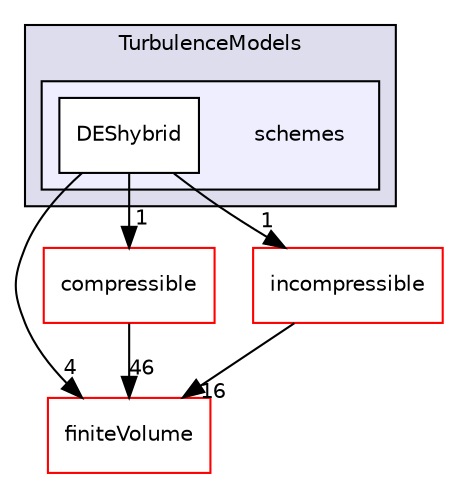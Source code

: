 digraph "src/TurbulenceModels/schemes" {
  bgcolor=transparent;
  compound=true
  node [ fontsize="10", fontname="Helvetica"];
  edge [ labelfontsize="10", labelfontname="Helvetica"];
  subgraph clusterdir_1eda626aeac0f0ad2848c36acaa5d501 {
    graph [ bgcolor="#ddddee", pencolor="black", label="TurbulenceModels" fontname="Helvetica", fontsize="10", URL="dir_1eda626aeac0f0ad2848c36acaa5d501.html"]
  subgraph clusterdir_f469eaa88156a671874f1f14da3b2bea {
    graph [ bgcolor="#eeeeff", pencolor="black", label="" URL="dir_f469eaa88156a671874f1f14da3b2bea.html"];
    dir_f469eaa88156a671874f1f14da3b2bea [shape=plaintext label="schemes"];
    dir_d14172b196fc87988844fc0a56da27ab [shape=box label="DEShybrid" color="black" fillcolor="white" style="filled" URL="dir_d14172b196fc87988844fc0a56da27ab.html"];
  }
  }
  dir_9bd15774b555cf7259a6fa18f99fe99b [shape=box label="finiteVolume" color="red" URL="dir_9bd15774b555cf7259a6fa18f99fe99b.html"];
  dir_7904bc8e3270082a35070ba525b2d08a [shape=box label="compressible" color="red" URL="dir_7904bc8e3270082a35070ba525b2d08a.html"];
  dir_65e3a25be7d63d0357fd279a6ba5d718 [shape=box label="incompressible" color="red" URL="dir_65e3a25be7d63d0357fd279a6ba5d718.html"];
  dir_d14172b196fc87988844fc0a56da27ab->dir_9bd15774b555cf7259a6fa18f99fe99b [headlabel="4", labeldistance=1.5 headhref="dir_004031_000814.html"];
  dir_d14172b196fc87988844fc0a56da27ab->dir_7904bc8e3270082a35070ba525b2d08a [headlabel="1", labeldistance=1.5 headhref="dir_004031_003977.html"];
  dir_d14172b196fc87988844fc0a56da27ab->dir_65e3a25be7d63d0357fd279a6ba5d718 [headlabel="1", labeldistance=1.5 headhref="dir_004031_003983.html"];
  dir_7904bc8e3270082a35070ba525b2d08a->dir_9bd15774b555cf7259a6fa18f99fe99b [headlabel="46", labeldistance=1.5 headhref="dir_003977_000814.html"];
  dir_65e3a25be7d63d0357fd279a6ba5d718->dir_9bd15774b555cf7259a6fa18f99fe99b [headlabel="16", labeldistance=1.5 headhref="dir_003983_000814.html"];
}
